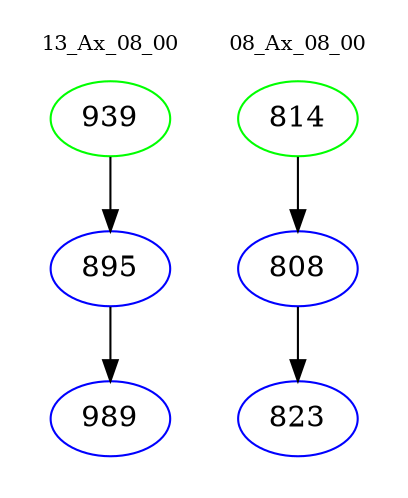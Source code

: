 digraph{
subgraph cluster_0 {
color = white
label = "13_Ax_08_00";
fontsize=10;
T0_939 [label="939", color="green"]
T0_939 -> T0_895 [color="black"]
T0_895 [label="895", color="blue"]
T0_895 -> T0_989 [color="black"]
T0_989 [label="989", color="blue"]
}
subgraph cluster_1 {
color = white
label = "08_Ax_08_00";
fontsize=10;
T1_814 [label="814", color="green"]
T1_814 -> T1_808 [color="black"]
T1_808 [label="808", color="blue"]
T1_808 -> T1_823 [color="black"]
T1_823 [label="823", color="blue"]
}
}
